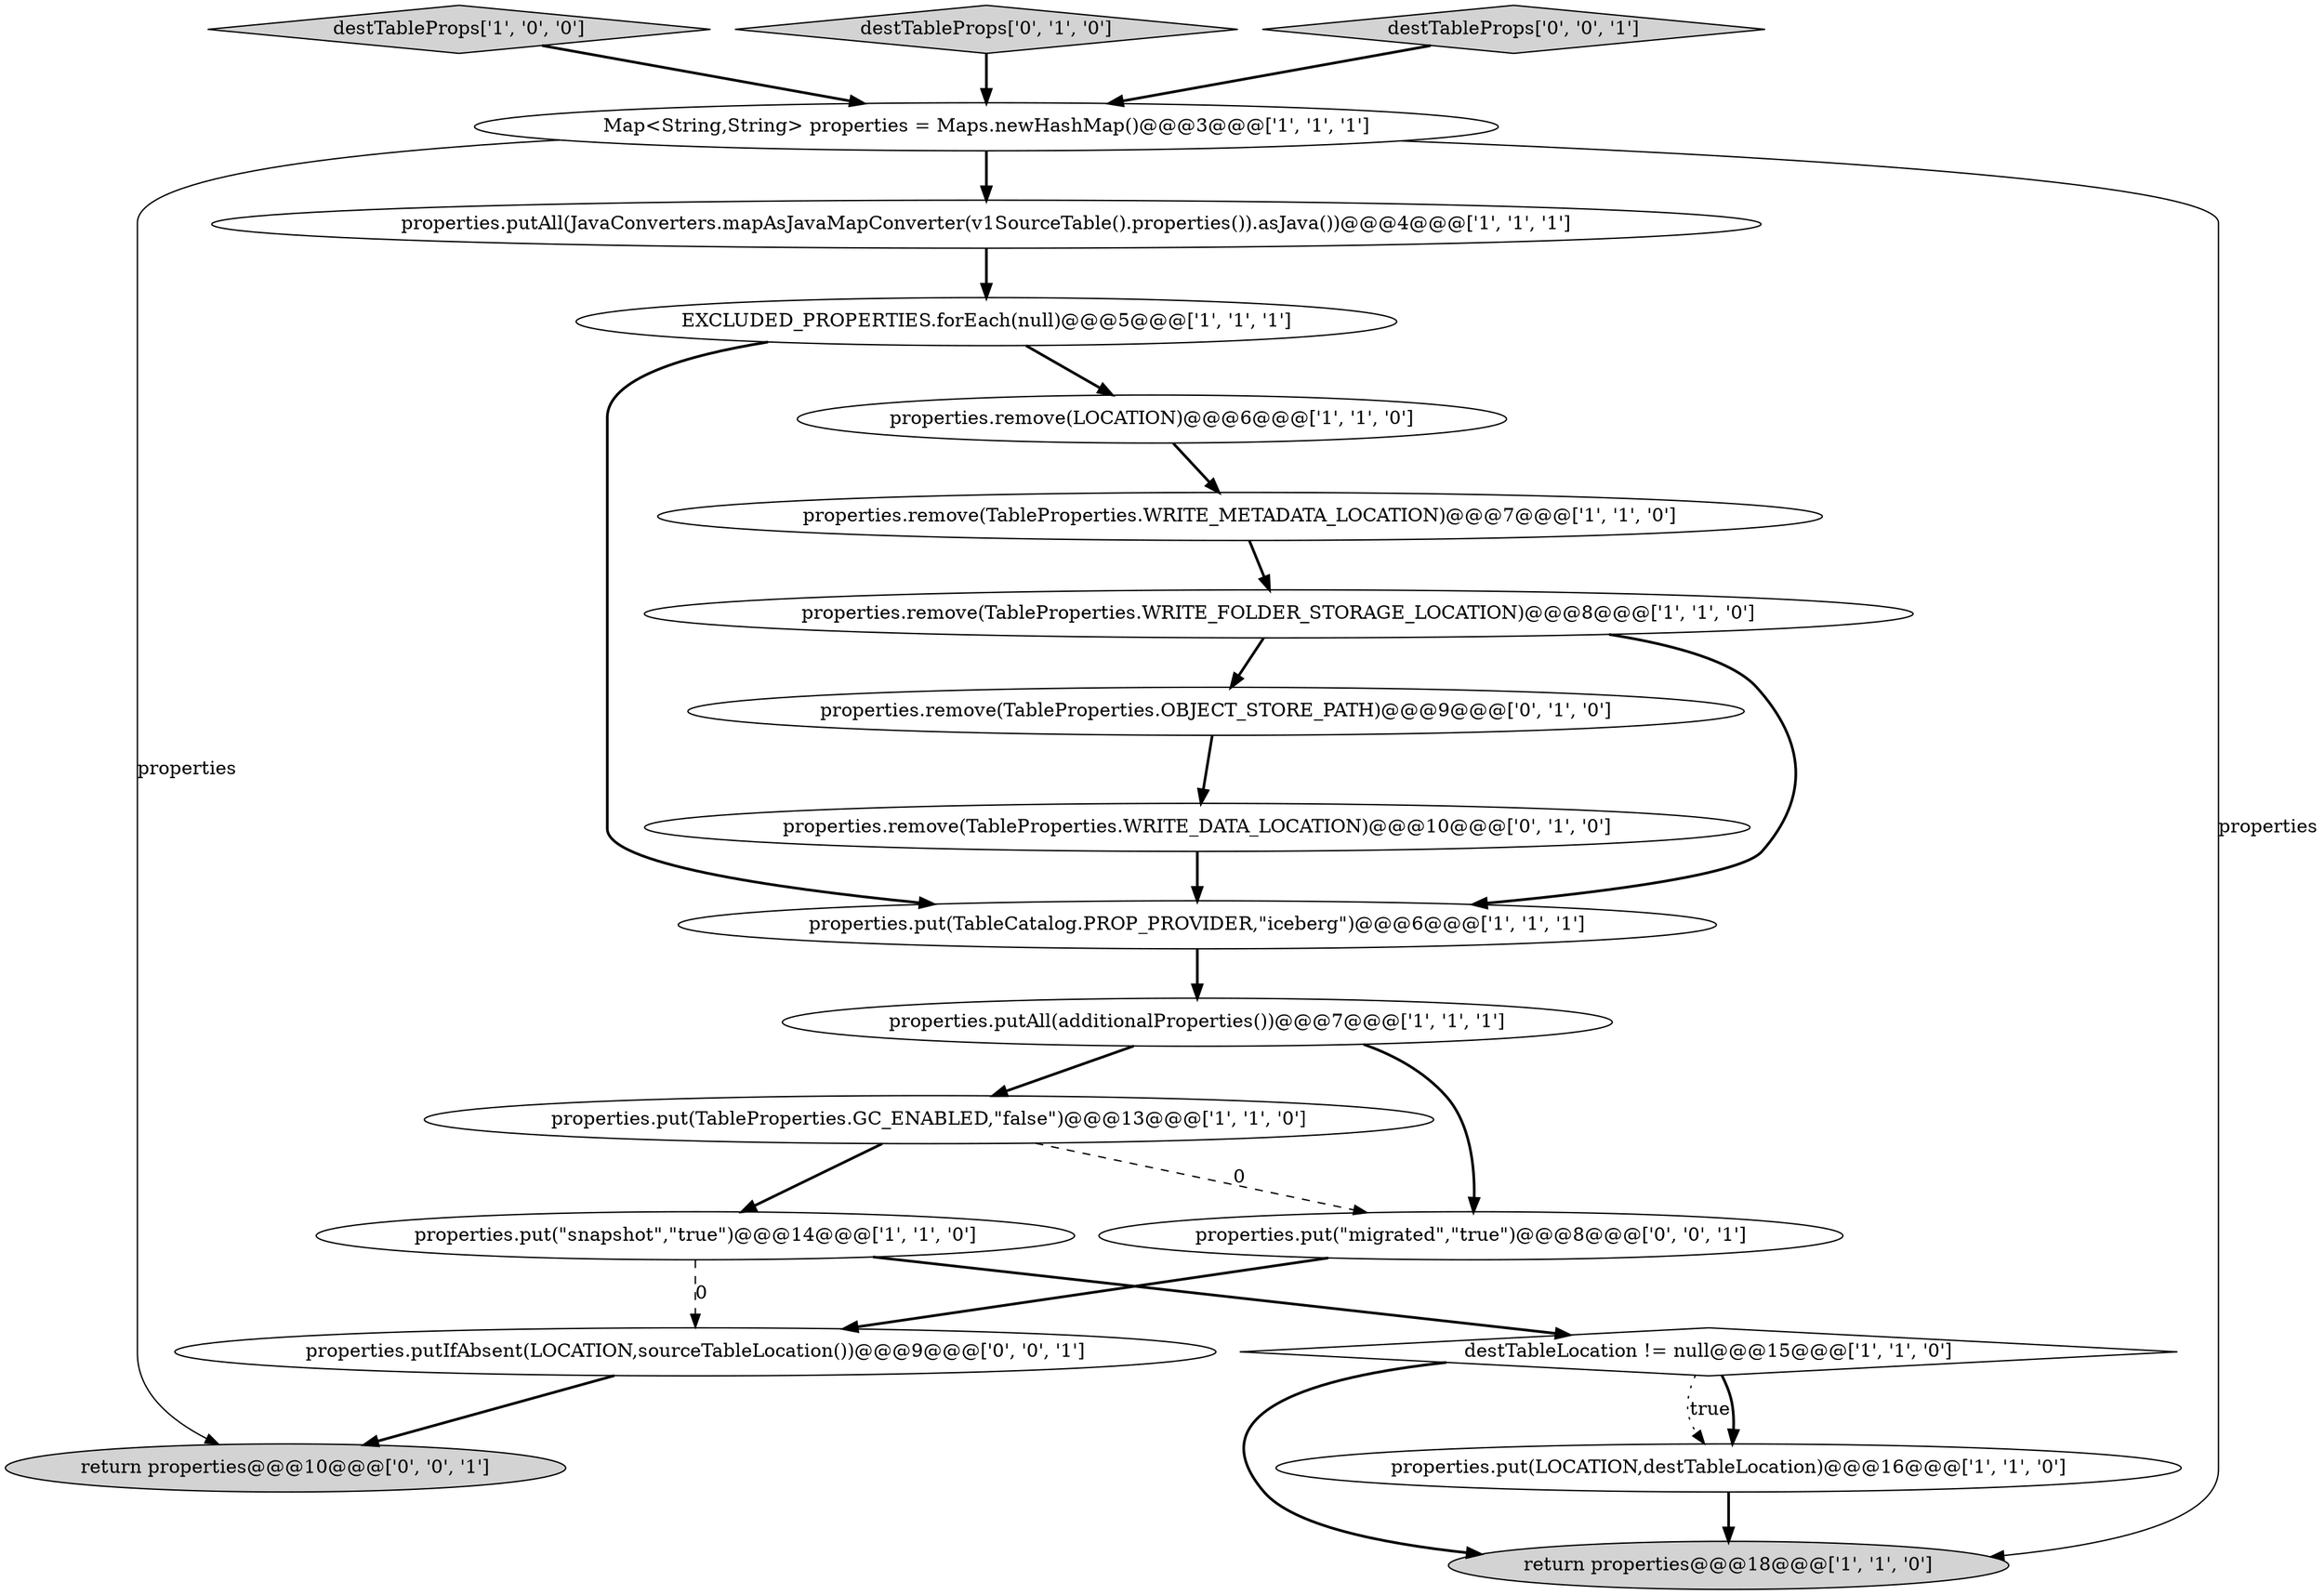 digraph {
10 [style = filled, label = "properties.remove(TableProperties.WRITE_METADATA_LOCATION)@@@7@@@['1', '1', '0']", fillcolor = white, shape = ellipse image = "AAA0AAABBB1BBB"];
20 [style = filled, label = "return properties@@@10@@@['0', '0', '1']", fillcolor = lightgray, shape = ellipse image = "AAA0AAABBB3BBB"];
0 [style = filled, label = "properties.putAll(additionalProperties())@@@7@@@['1', '1', '1']", fillcolor = white, shape = ellipse image = "AAA0AAABBB1BBB"];
8 [style = filled, label = "destTableProps['1', '0', '0']", fillcolor = lightgray, shape = diamond image = "AAA0AAABBB1BBB"];
16 [style = filled, label = "destTableProps['0', '1', '0']", fillcolor = lightgray, shape = diamond image = "AAA0AAABBB2BBB"];
13 [style = filled, label = "destTableLocation != null@@@15@@@['1', '1', '0']", fillcolor = white, shape = diamond image = "AAA0AAABBB1BBB"];
15 [style = filled, label = "properties.remove(TableProperties.WRITE_DATA_LOCATION)@@@10@@@['0', '1', '0']", fillcolor = white, shape = ellipse image = "AAA1AAABBB2BBB"];
17 [style = filled, label = "destTableProps['0', '0', '1']", fillcolor = lightgray, shape = diamond image = "AAA0AAABBB3BBB"];
2 [style = filled, label = "properties.put(LOCATION,destTableLocation)@@@16@@@['1', '1', '0']", fillcolor = white, shape = ellipse image = "AAA0AAABBB1BBB"];
1 [style = filled, label = "Map<String,String> properties = Maps.newHashMap()@@@3@@@['1', '1', '1']", fillcolor = white, shape = ellipse image = "AAA0AAABBB1BBB"];
5 [style = filled, label = "properties.put(\"snapshot\",\"true\")@@@14@@@['1', '1', '0']", fillcolor = white, shape = ellipse image = "AAA0AAABBB1BBB"];
7 [style = filled, label = "EXCLUDED_PROPERTIES.forEach(null)@@@5@@@['1', '1', '1']", fillcolor = white, shape = ellipse image = "AAA0AAABBB1BBB"];
12 [style = filled, label = "properties.remove(TableProperties.WRITE_FOLDER_STORAGE_LOCATION)@@@8@@@['1', '1', '0']", fillcolor = white, shape = ellipse image = "AAA0AAABBB1BBB"];
19 [style = filled, label = "properties.putIfAbsent(LOCATION,sourceTableLocation())@@@9@@@['0', '0', '1']", fillcolor = white, shape = ellipse image = "AAA0AAABBB3BBB"];
18 [style = filled, label = "properties.put(\"migrated\",\"true\")@@@8@@@['0', '0', '1']", fillcolor = white, shape = ellipse image = "AAA0AAABBB3BBB"];
9 [style = filled, label = "return properties@@@18@@@['1', '1', '0']", fillcolor = lightgray, shape = ellipse image = "AAA0AAABBB1BBB"];
11 [style = filled, label = "properties.put(TableCatalog.PROP_PROVIDER,\"iceberg\")@@@6@@@['1', '1', '1']", fillcolor = white, shape = ellipse image = "AAA0AAABBB1BBB"];
4 [style = filled, label = "properties.remove(LOCATION)@@@6@@@['1', '1', '0']", fillcolor = white, shape = ellipse image = "AAA0AAABBB1BBB"];
3 [style = filled, label = "properties.put(TableProperties.GC_ENABLED,\"false\")@@@13@@@['1', '1', '0']", fillcolor = white, shape = ellipse image = "AAA0AAABBB1BBB"];
14 [style = filled, label = "properties.remove(TableProperties.OBJECT_STORE_PATH)@@@9@@@['0', '1', '0']", fillcolor = white, shape = ellipse image = "AAA1AAABBB2BBB"];
6 [style = filled, label = "properties.putAll(JavaConverters.mapAsJavaMapConverter(v1SourceTable().properties()).asJava())@@@4@@@['1', '1', '1']", fillcolor = white, shape = ellipse image = "AAA0AAABBB1BBB"];
12->14 [style = bold, label=""];
11->0 [style = bold, label=""];
19->20 [style = bold, label=""];
0->3 [style = bold, label=""];
5->19 [style = dashed, label="0"];
7->11 [style = bold, label=""];
1->6 [style = bold, label=""];
3->5 [style = bold, label=""];
5->13 [style = bold, label=""];
10->12 [style = bold, label=""];
8->1 [style = bold, label=""];
2->9 [style = bold, label=""];
13->2 [style = dotted, label="true"];
16->1 [style = bold, label=""];
15->11 [style = bold, label=""];
18->19 [style = bold, label=""];
7->4 [style = bold, label=""];
1->9 [style = solid, label="properties"];
3->18 [style = dashed, label="0"];
1->20 [style = solid, label="properties"];
4->10 [style = bold, label=""];
12->11 [style = bold, label=""];
13->9 [style = bold, label=""];
6->7 [style = bold, label=""];
13->2 [style = bold, label=""];
14->15 [style = bold, label=""];
0->18 [style = bold, label=""];
17->1 [style = bold, label=""];
}
